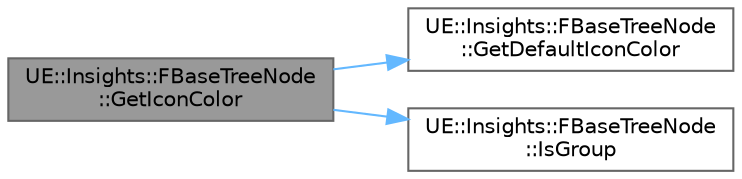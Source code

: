 digraph "UE::Insights::FBaseTreeNode::GetIconColor"
{
 // INTERACTIVE_SVG=YES
 // LATEX_PDF_SIZE
  bgcolor="transparent";
  edge [fontname=Helvetica,fontsize=10,labelfontname=Helvetica,labelfontsize=10];
  node [fontname=Helvetica,fontsize=10,shape=box,height=0.2,width=0.4];
  rankdir="LR";
  Node1 [id="Node000001",label="UE::Insights::FBaseTreeNode\l::GetIconColor",height=0.2,width=0.4,color="gray40", fillcolor="grey60", style="filled", fontcolor="black",tooltip=" "];
  Node1 -> Node2 [id="edge1_Node000001_Node000002",color="steelblue1",style="solid",tooltip=" "];
  Node2 [id="Node000002",label="UE::Insights::FBaseTreeNode\l::GetDefaultIconColor",height=0.2,width=0.4,color="grey40", fillcolor="white", style="filled",URL="$d7/d9f/classUE_1_1Insights_1_1FBaseTreeNode.html#a43007346179b9eb15ea90ed8e568e49e",tooltip=" "];
  Node1 -> Node3 [id="edge2_Node000001_Node000003",color="steelblue1",style="solid",tooltip=" "];
  Node3 [id="Node000003",label="UE::Insights::FBaseTreeNode\l::IsGroup",height=0.2,width=0.4,color="grey40", fillcolor="white", style="filled",URL="$d7/d9f/classUE_1_1Insights_1_1FBaseTreeNode.html#a5350b7bc8f27fd1cf812fc8948753404",tooltip=" "];
}
